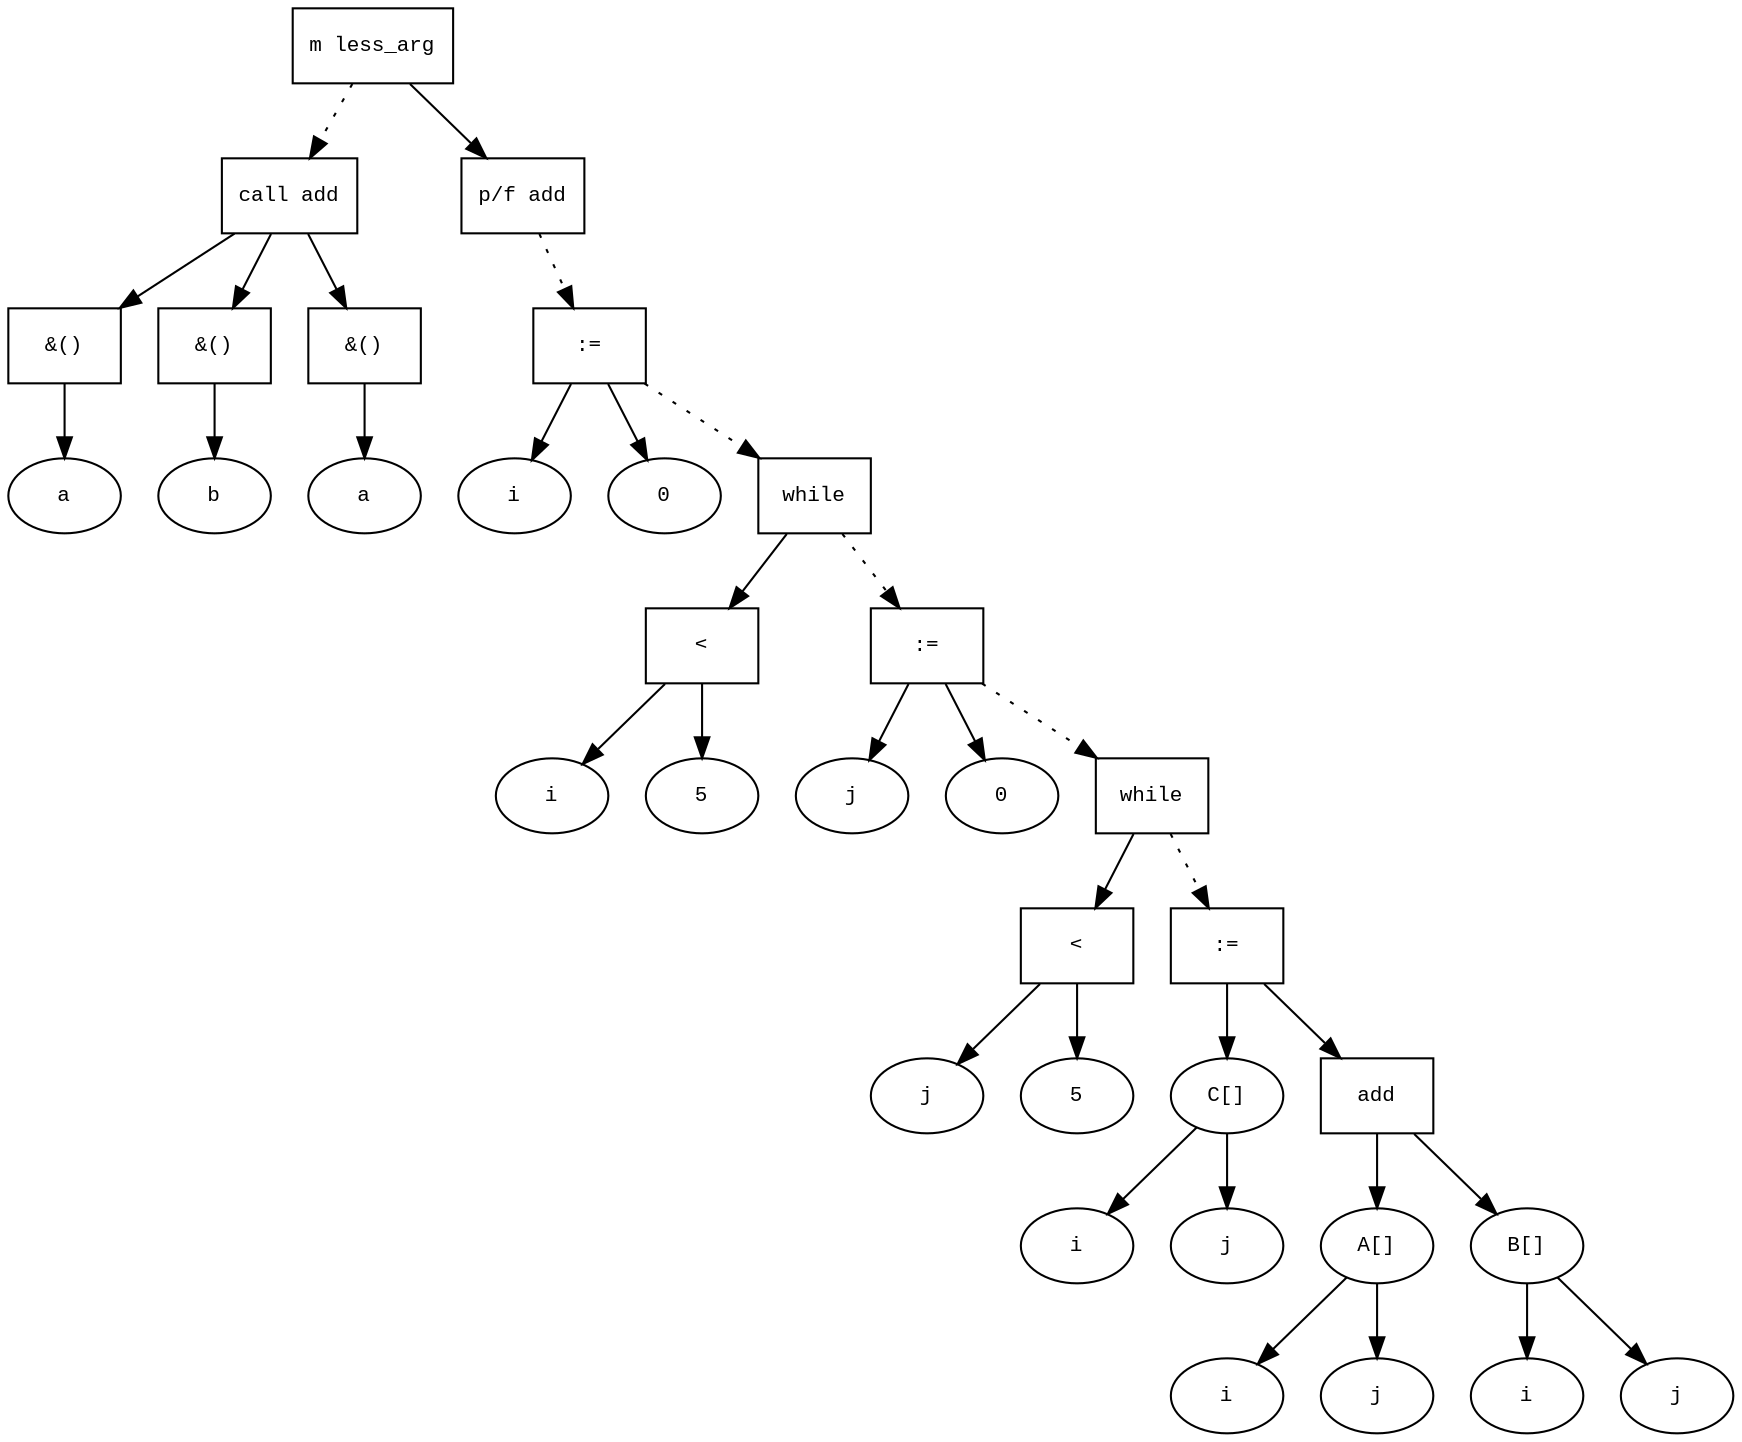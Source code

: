 digraph AST {
  graph [fontname="Times New Roman",fontsize=10];
  node  [fontname="Courier New",fontsize=10];
  edge  [fontname="Times New Roman",fontsize=10];

  node0 [label="m less_arg",shape=box];
  node35 [label="call add",shape=box];
  node37 [label="&()",shape=box];
  node36 [label="a",shape=ellipse];
  node37->node36;
  node35->node37;
  node39 [label="&()",shape=box];
  node38 [label="b",shape=ellipse];
  node39->node38;
  node35->node39;
  node41 [label="&()",shape=box];
  node40 [label="a",shape=ellipse];
  node41->node40;
  node35->node41;
  node0 -> node35 [style=dotted];
  node7 [label="p/f add",shape=box];
  node11 [label=":=",shape=box];
  node9 [label="i",shape=ellipse];
  node11->node9;
  node10 [label="0",shape=ellipse];
  node11->node10;
  node7 -> node11 [style=dotted];
  node33 [label="while",shape=box];
  node14 [label="<",shape=box];
  node12 [label="i",shape=ellipse];
  node14->node12;
  node13 [label="5",shape=ellipse];
  node14->node13;
  node33->node14;
  node17 [label=":=",shape=box];
  node15 [label="j",shape=ellipse];
  node17->node15;
  node16 [label="0",shape=ellipse];
  node17->node16;
  node33 -> node17 [style=dotted];
  node32 [label="while",shape=box];
  node20 [label="<",shape=box];
  node18 [label="j",shape=ellipse];
  node20->node18;
  node19 [label="5",shape=ellipse];
  node20->node19;
  node32->node20;
  node31 [label=":=",shape=box];
  node21 [label="C[]",shape=ellipse];
  node22 [label="i",shape=ellipse];
  node21-> node22;
  node23 [label="j",shape=ellipse];
  node21-> node23;
  node31->node21;
  node30 [label="add",shape=box];
  node24 [label="A[]",shape=ellipse];
  node25 [label="i",shape=ellipse];
  node24-> node25;
  node26 [label="j",shape=ellipse];
  node24-> node26;
  node30->node24;
  node27 [label="B[]",shape=ellipse];
  node28 [label="i",shape=ellipse];
  node27-> node28;
  node29 [label="j",shape=ellipse];
  node27-> node29;
  node30->node27;
  node31->node30;
  node32 -> node31 [style=dotted];
  node17 -> node32 [style=dotted];
  node11 -> node33 [style=dotted];
  node0 -> node7;
}
